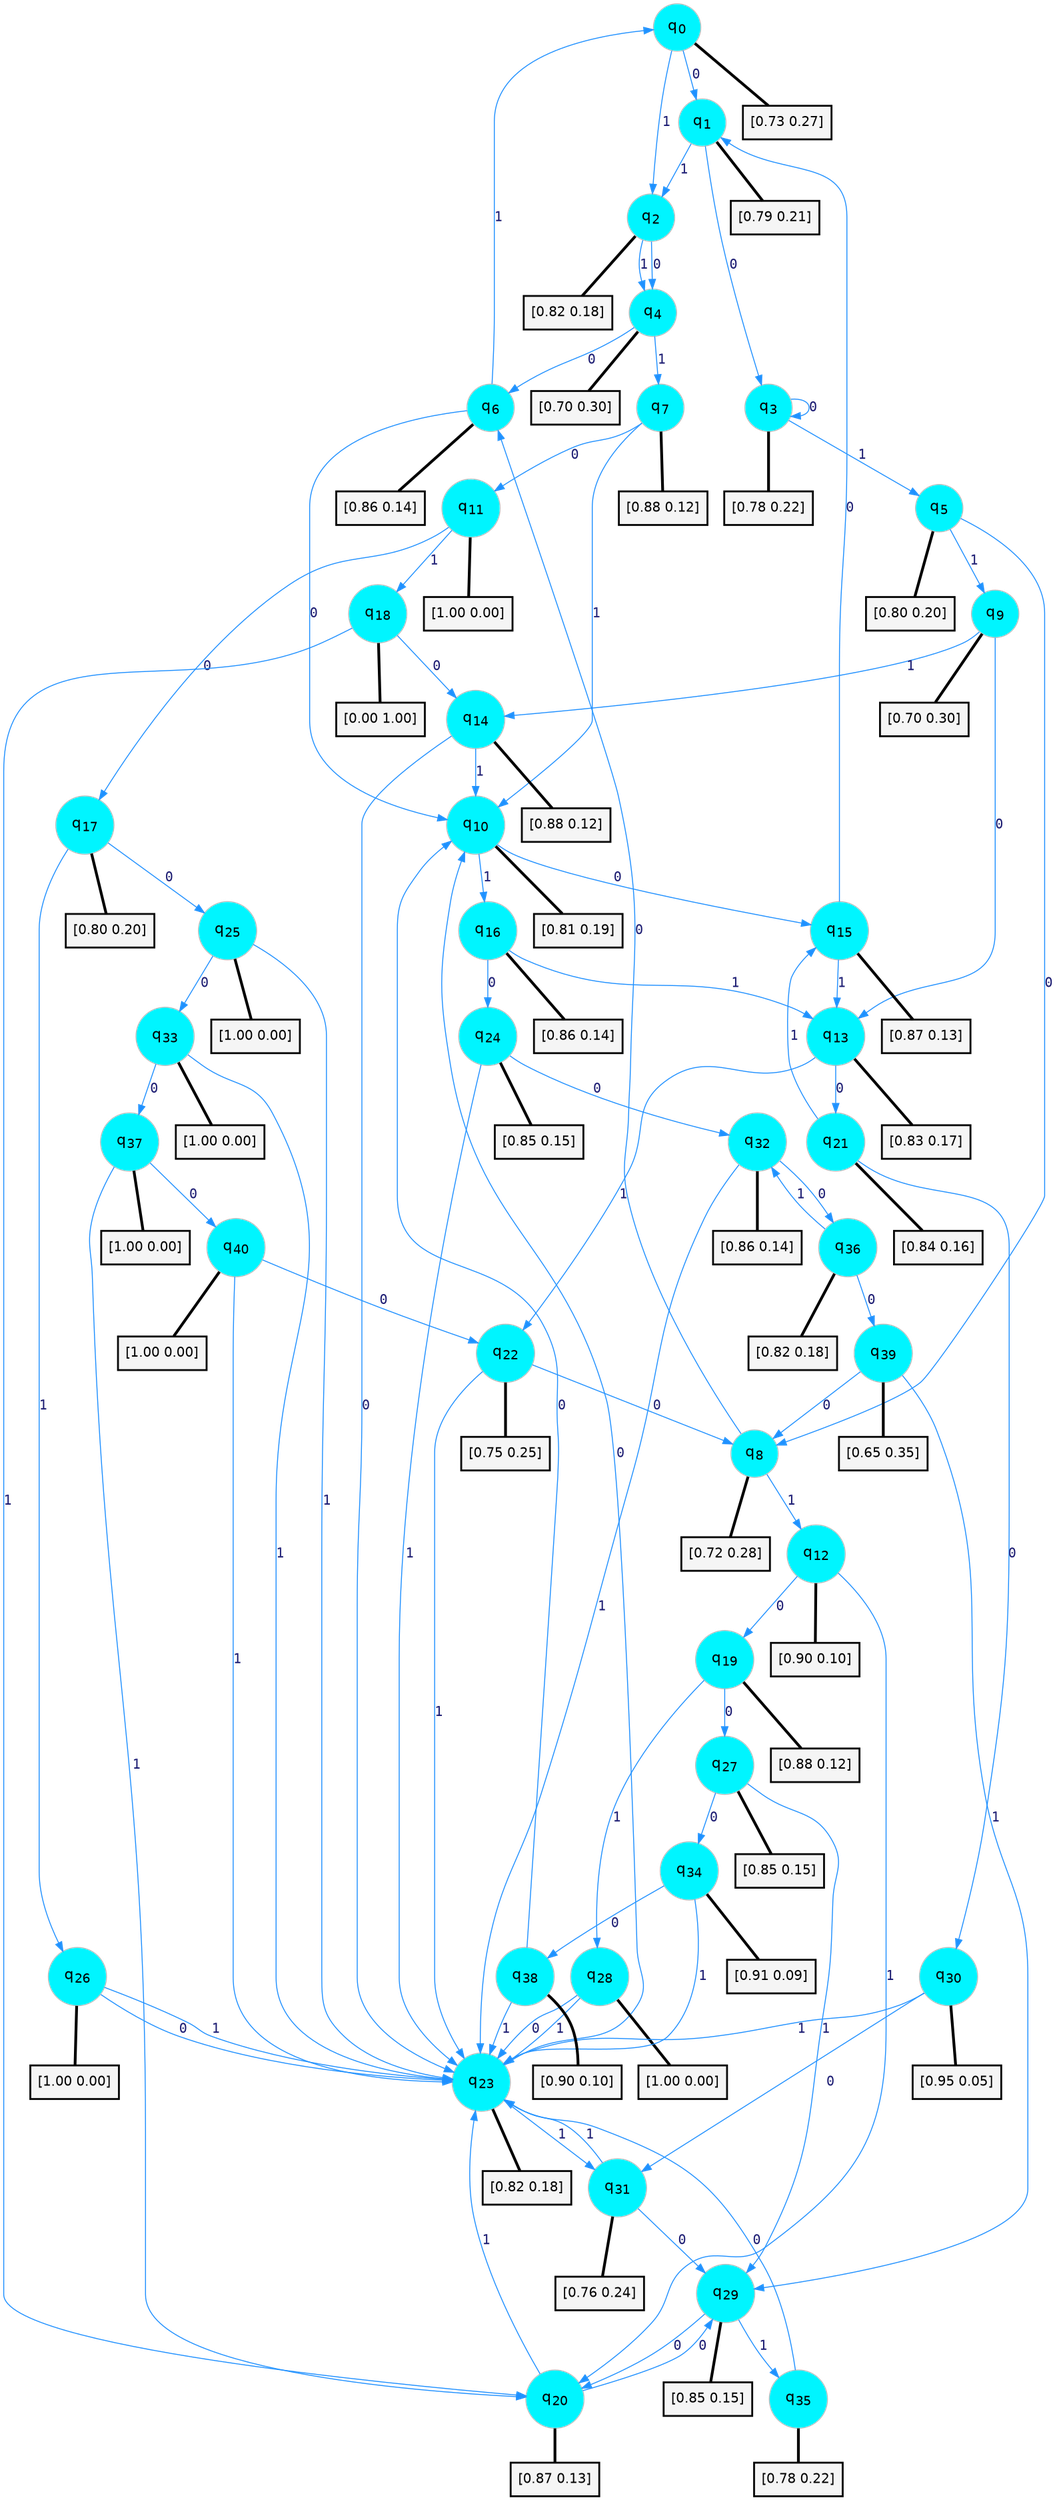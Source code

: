 digraph G {
graph [
bgcolor=transparent, dpi=300, rankdir=TD, size="40,25"];
node [
color=gray, fillcolor=turquoise1, fontcolor=black, fontname=Helvetica, fontsize=16, fontweight=bold, shape=circle, style=filled];
edge [
arrowsize=1, color=dodgerblue1, fontcolor=midnightblue, fontname=courier, fontweight=bold, penwidth=1, style=solid, weight=20];
0[label=<q<SUB>0</SUB>>];
1[label=<q<SUB>1</SUB>>];
2[label=<q<SUB>2</SUB>>];
3[label=<q<SUB>3</SUB>>];
4[label=<q<SUB>4</SUB>>];
5[label=<q<SUB>5</SUB>>];
6[label=<q<SUB>6</SUB>>];
7[label=<q<SUB>7</SUB>>];
8[label=<q<SUB>8</SUB>>];
9[label=<q<SUB>9</SUB>>];
10[label=<q<SUB>10</SUB>>];
11[label=<q<SUB>11</SUB>>];
12[label=<q<SUB>12</SUB>>];
13[label=<q<SUB>13</SUB>>];
14[label=<q<SUB>14</SUB>>];
15[label=<q<SUB>15</SUB>>];
16[label=<q<SUB>16</SUB>>];
17[label=<q<SUB>17</SUB>>];
18[label=<q<SUB>18</SUB>>];
19[label=<q<SUB>19</SUB>>];
20[label=<q<SUB>20</SUB>>];
21[label=<q<SUB>21</SUB>>];
22[label=<q<SUB>22</SUB>>];
23[label=<q<SUB>23</SUB>>];
24[label=<q<SUB>24</SUB>>];
25[label=<q<SUB>25</SUB>>];
26[label=<q<SUB>26</SUB>>];
27[label=<q<SUB>27</SUB>>];
28[label=<q<SUB>28</SUB>>];
29[label=<q<SUB>29</SUB>>];
30[label=<q<SUB>30</SUB>>];
31[label=<q<SUB>31</SUB>>];
32[label=<q<SUB>32</SUB>>];
33[label=<q<SUB>33</SUB>>];
34[label=<q<SUB>34</SUB>>];
35[label=<q<SUB>35</SUB>>];
36[label=<q<SUB>36</SUB>>];
37[label=<q<SUB>37</SUB>>];
38[label=<q<SUB>38</SUB>>];
39[label=<q<SUB>39</SUB>>];
40[label=<q<SUB>40</SUB>>];
41[label="[0.73 0.27]", shape=box,fontcolor=black, fontname=Helvetica, fontsize=14, penwidth=2, fillcolor=whitesmoke,color=black];
42[label="[0.79 0.21]", shape=box,fontcolor=black, fontname=Helvetica, fontsize=14, penwidth=2, fillcolor=whitesmoke,color=black];
43[label="[0.82 0.18]", shape=box,fontcolor=black, fontname=Helvetica, fontsize=14, penwidth=2, fillcolor=whitesmoke,color=black];
44[label="[0.78 0.22]", shape=box,fontcolor=black, fontname=Helvetica, fontsize=14, penwidth=2, fillcolor=whitesmoke,color=black];
45[label="[0.70 0.30]", shape=box,fontcolor=black, fontname=Helvetica, fontsize=14, penwidth=2, fillcolor=whitesmoke,color=black];
46[label="[0.80 0.20]", shape=box,fontcolor=black, fontname=Helvetica, fontsize=14, penwidth=2, fillcolor=whitesmoke,color=black];
47[label="[0.86 0.14]", shape=box,fontcolor=black, fontname=Helvetica, fontsize=14, penwidth=2, fillcolor=whitesmoke,color=black];
48[label="[0.88 0.12]", shape=box,fontcolor=black, fontname=Helvetica, fontsize=14, penwidth=2, fillcolor=whitesmoke,color=black];
49[label="[0.72 0.28]", shape=box,fontcolor=black, fontname=Helvetica, fontsize=14, penwidth=2, fillcolor=whitesmoke,color=black];
50[label="[0.70 0.30]", shape=box,fontcolor=black, fontname=Helvetica, fontsize=14, penwidth=2, fillcolor=whitesmoke,color=black];
51[label="[0.81 0.19]", shape=box,fontcolor=black, fontname=Helvetica, fontsize=14, penwidth=2, fillcolor=whitesmoke,color=black];
52[label="[1.00 0.00]", shape=box,fontcolor=black, fontname=Helvetica, fontsize=14, penwidth=2, fillcolor=whitesmoke,color=black];
53[label="[0.90 0.10]", shape=box,fontcolor=black, fontname=Helvetica, fontsize=14, penwidth=2, fillcolor=whitesmoke,color=black];
54[label="[0.83 0.17]", shape=box,fontcolor=black, fontname=Helvetica, fontsize=14, penwidth=2, fillcolor=whitesmoke,color=black];
55[label="[0.88 0.12]", shape=box,fontcolor=black, fontname=Helvetica, fontsize=14, penwidth=2, fillcolor=whitesmoke,color=black];
56[label="[0.87 0.13]", shape=box,fontcolor=black, fontname=Helvetica, fontsize=14, penwidth=2, fillcolor=whitesmoke,color=black];
57[label="[0.86 0.14]", shape=box,fontcolor=black, fontname=Helvetica, fontsize=14, penwidth=2, fillcolor=whitesmoke,color=black];
58[label="[0.80 0.20]", shape=box,fontcolor=black, fontname=Helvetica, fontsize=14, penwidth=2, fillcolor=whitesmoke,color=black];
59[label="[0.00 1.00]", shape=box,fontcolor=black, fontname=Helvetica, fontsize=14, penwidth=2, fillcolor=whitesmoke,color=black];
60[label="[0.88 0.12]", shape=box,fontcolor=black, fontname=Helvetica, fontsize=14, penwidth=2, fillcolor=whitesmoke,color=black];
61[label="[0.87 0.13]", shape=box,fontcolor=black, fontname=Helvetica, fontsize=14, penwidth=2, fillcolor=whitesmoke,color=black];
62[label="[0.84 0.16]", shape=box,fontcolor=black, fontname=Helvetica, fontsize=14, penwidth=2, fillcolor=whitesmoke,color=black];
63[label="[0.75 0.25]", shape=box,fontcolor=black, fontname=Helvetica, fontsize=14, penwidth=2, fillcolor=whitesmoke,color=black];
64[label="[0.82 0.18]", shape=box,fontcolor=black, fontname=Helvetica, fontsize=14, penwidth=2, fillcolor=whitesmoke,color=black];
65[label="[0.85 0.15]", shape=box,fontcolor=black, fontname=Helvetica, fontsize=14, penwidth=2, fillcolor=whitesmoke,color=black];
66[label="[1.00 0.00]", shape=box,fontcolor=black, fontname=Helvetica, fontsize=14, penwidth=2, fillcolor=whitesmoke,color=black];
67[label="[1.00 0.00]", shape=box,fontcolor=black, fontname=Helvetica, fontsize=14, penwidth=2, fillcolor=whitesmoke,color=black];
68[label="[0.85 0.15]", shape=box,fontcolor=black, fontname=Helvetica, fontsize=14, penwidth=2, fillcolor=whitesmoke,color=black];
69[label="[1.00 0.00]", shape=box,fontcolor=black, fontname=Helvetica, fontsize=14, penwidth=2, fillcolor=whitesmoke,color=black];
70[label="[0.85 0.15]", shape=box,fontcolor=black, fontname=Helvetica, fontsize=14, penwidth=2, fillcolor=whitesmoke,color=black];
71[label="[0.95 0.05]", shape=box,fontcolor=black, fontname=Helvetica, fontsize=14, penwidth=2, fillcolor=whitesmoke,color=black];
72[label="[0.76 0.24]", shape=box,fontcolor=black, fontname=Helvetica, fontsize=14, penwidth=2, fillcolor=whitesmoke,color=black];
73[label="[0.86 0.14]", shape=box,fontcolor=black, fontname=Helvetica, fontsize=14, penwidth=2, fillcolor=whitesmoke,color=black];
74[label="[1.00 0.00]", shape=box,fontcolor=black, fontname=Helvetica, fontsize=14, penwidth=2, fillcolor=whitesmoke,color=black];
75[label="[0.91 0.09]", shape=box,fontcolor=black, fontname=Helvetica, fontsize=14, penwidth=2, fillcolor=whitesmoke,color=black];
76[label="[0.78 0.22]", shape=box,fontcolor=black, fontname=Helvetica, fontsize=14, penwidth=2, fillcolor=whitesmoke,color=black];
77[label="[0.82 0.18]", shape=box,fontcolor=black, fontname=Helvetica, fontsize=14, penwidth=2, fillcolor=whitesmoke,color=black];
78[label="[1.00 0.00]", shape=box,fontcolor=black, fontname=Helvetica, fontsize=14, penwidth=2, fillcolor=whitesmoke,color=black];
79[label="[0.90 0.10]", shape=box,fontcolor=black, fontname=Helvetica, fontsize=14, penwidth=2, fillcolor=whitesmoke,color=black];
80[label="[0.65 0.35]", shape=box,fontcolor=black, fontname=Helvetica, fontsize=14, penwidth=2, fillcolor=whitesmoke,color=black];
81[label="[1.00 0.00]", shape=box,fontcolor=black, fontname=Helvetica, fontsize=14, penwidth=2, fillcolor=whitesmoke,color=black];
0->1 [label=0];
0->2 [label=1];
0->41 [arrowhead=none, penwidth=3,color=black];
1->3 [label=0];
1->2 [label=1];
1->42 [arrowhead=none, penwidth=3,color=black];
2->4 [label=0];
2->4 [label=1];
2->43 [arrowhead=none, penwidth=3,color=black];
3->3 [label=0];
3->5 [label=1];
3->44 [arrowhead=none, penwidth=3,color=black];
4->6 [label=0];
4->7 [label=1];
4->45 [arrowhead=none, penwidth=3,color=black];
5->8 [label=0];
5->9 [label=1];
5->46 [arrowhead=none, penwidth=3,color=black];
6->10 [label=0];
6->0 [label=1];
6->47 [arrowhead=none, penwidth=3,color=black];
7->11 [label=0];
7->10 [label=1];
7->48 [arrowhead=none, penwidth=3,color=black];
8->6 [label=0];
8->12 [label=1];
8->49 [arrowhead=none, penwidth=3,color=black];
9->13 [label=0];
9->14 [label=1];
9->50 [arrowhead=none, penwidth=3,color=black];
10->15 [label=0];
10->16 [label=1];
10->51 [arrowhead=none, penwidth=3,color=black];
11->17 [label=0];
11->18 [label=1];
11->52 [arrowhead=none, penwidth=3,color=black];
12->19 [label=0];
12->20 [label=1];
12->53 [arrowhead=none, penwidth=3,color=black];
13->21 [label=0];
13->22 [label=1];
13->54 [arrowhead=none, penwidth=3,color=black];
14->23 [label=0];
14->10 [label=1];
14->55 [arrowhead=none, penwidth=3,color=black];
15->1 [label=0];
15->13 [label=1];
15->56 [arrowhead=none, penwidth=3,color=black];
16->24 [label=0];
16->13 [label=1];
16->57 [arrowhead=none, penwidth=3,color=black];
17->25 [label=0];
17->26 [label=1];
17->58 [arrowhead=none, penwidth=3,color=black];
18->14 [label=0];
18->20 [label=1];
18->59 [arrowhead=none, penwidth=3,color=black];
19->27 [label=0];
19->28 [label=1];
19->60 [arrowhead=none, penwidth=3,color=black];
20->29 [label=0];
20->23 [label=1];
20->61 [arrowhead=none, penwidth=3,color=black];
21->30 [label=0];
21->15 [label=1];
21->62 [arrowhead=none, penwidth=3,color=black];
22->8 [label=0];
22->23 [label=1];
22->63 [arrowhead=none, penwidth=3,color=black];
23->10 [label=0];
23->31 [label=1];
23->64 [arrowhead=none, penwidth=3,color=black];
24->32 [label=0];
24->23 [label=1];
24->65 [arrowhead=none, penwidth=3,color=black];
25->33 [label=0];
25->23 [label=1];
25->66 [arrowhead=none, penwidth=3,color=black];
26->23 [label=0];
26->23 [label=1];
26->67 [arrowhead=none, penwidth=3,color=black];
27->34 [label=0];
27->29 [label=1];
27->68 [arrowhead=none, penwidth=3,color=black];
28->23 [label=0];
28->23 [label=1];
28->69 [arrowhead=none, penwidth=3,color=black];
29->20 [label=0];
29->35 [label=1];
29->70 [arrowhead=none, penwidth=3,color=black];
30->31 [label=0];
30->23 [label=1];
30->71 [arrowhead=none, penwidth=3,color=black];
31->29 [label=0];
31->23 [label=1];
31->72 [arrowhead=none, penwidth=3,color=black];
32->36 [label=0];
32->23 [label=1];
32->73 [arrowhead=none, penwidth=3,color=black];
33->37 [label=0];
33->23 [label=1];
33->74 [arrowhead=none, penwidth=3,color=black];
34->38 [label=0];
34->23 [label=1];
34->75 [arrowhead=none, penwidth=3,color=black];
35->23 [label=0];
35->76 [arrowhead=none, penwidth=3,color=black];
36->39 [label=0];
36->32 [label=1];
36->77 [arrowhead=none, penwidth=3,color=black];
37->40 [label=0];
37->20 [label=1];
37->78 [arrowhead=none, penwidth=3,color=black];
38->10 [label=0];
38->23 [label=1];
38->79 [arrowhead=none, penwidth=3,color=black];
39->8 [label=0];
39->29 [label=1];
39->80 [arrowhead=none, penwidth=3,color=black];
40->22 [label=0];
40->23 [label=1];
40->81 [arrowhead=none, penwidth=3,color=black];
}

